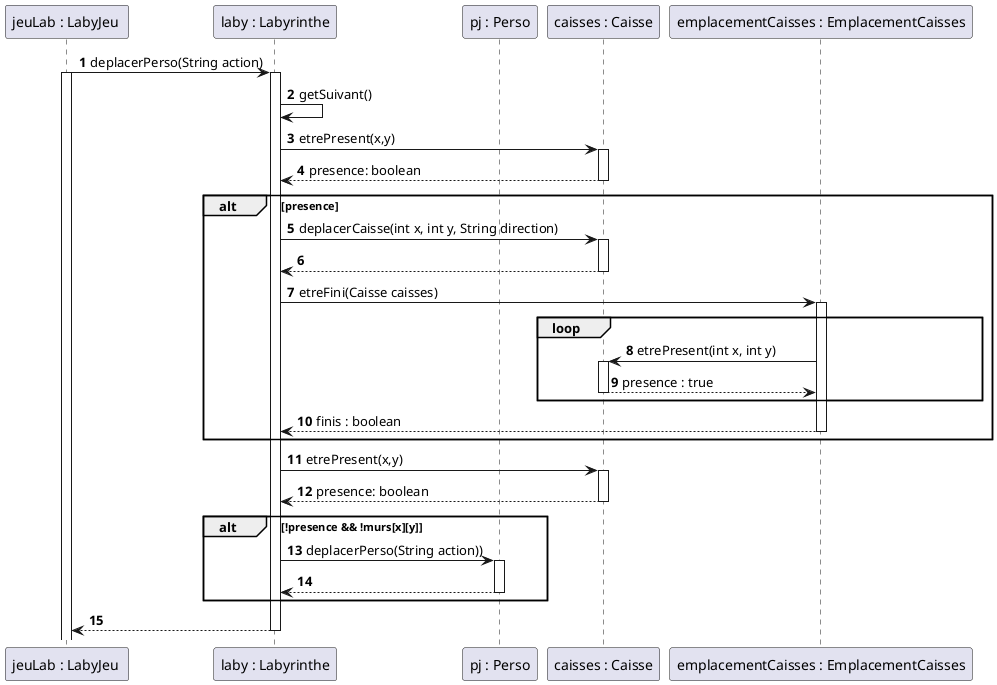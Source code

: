 @startuml
'https://plantuml.com/sequence-diagram
participant "jeuLab : LabyJeu " as lj
participant "laby : Labyrinthe" as l
participant "pj : Perso" as p
participant "caisses : Caisse" as c
participant "emplacementCaisses : EmplacementCaisses" as ep


autonumber

lj -> l : deplacerPerso(String action)
activate lj
activate l
l -> l : getSuivant()
l -> c : etrePresent(x,y)
activate c
l <-- c : presence: boolean
deactivate c

alt presence
    l -> c : deplacerCaisse(int x, int y, String direction)
    activate c
    l <-- c
    deactivate c
     l -> ep : etreFini(Caisse caisses)
     activate ep
     loop
     ep -> c : etrePresent(int x, int y)
     activate c
     ep <-- c : presence : true
     deactivate c
     end
     l <-- ep : finis : boolean
     deactivate ep
end
l -> c : etrePresent(x,y)
activate c
l <-- c : presence: boolean
deactivate c

alt !presence && !murs[x][y]

    l -> p : deplacerPerso(String action))
    activate p
    l <-- p
    deactivate p
end

lj <-- l
deactivate l




@enduml